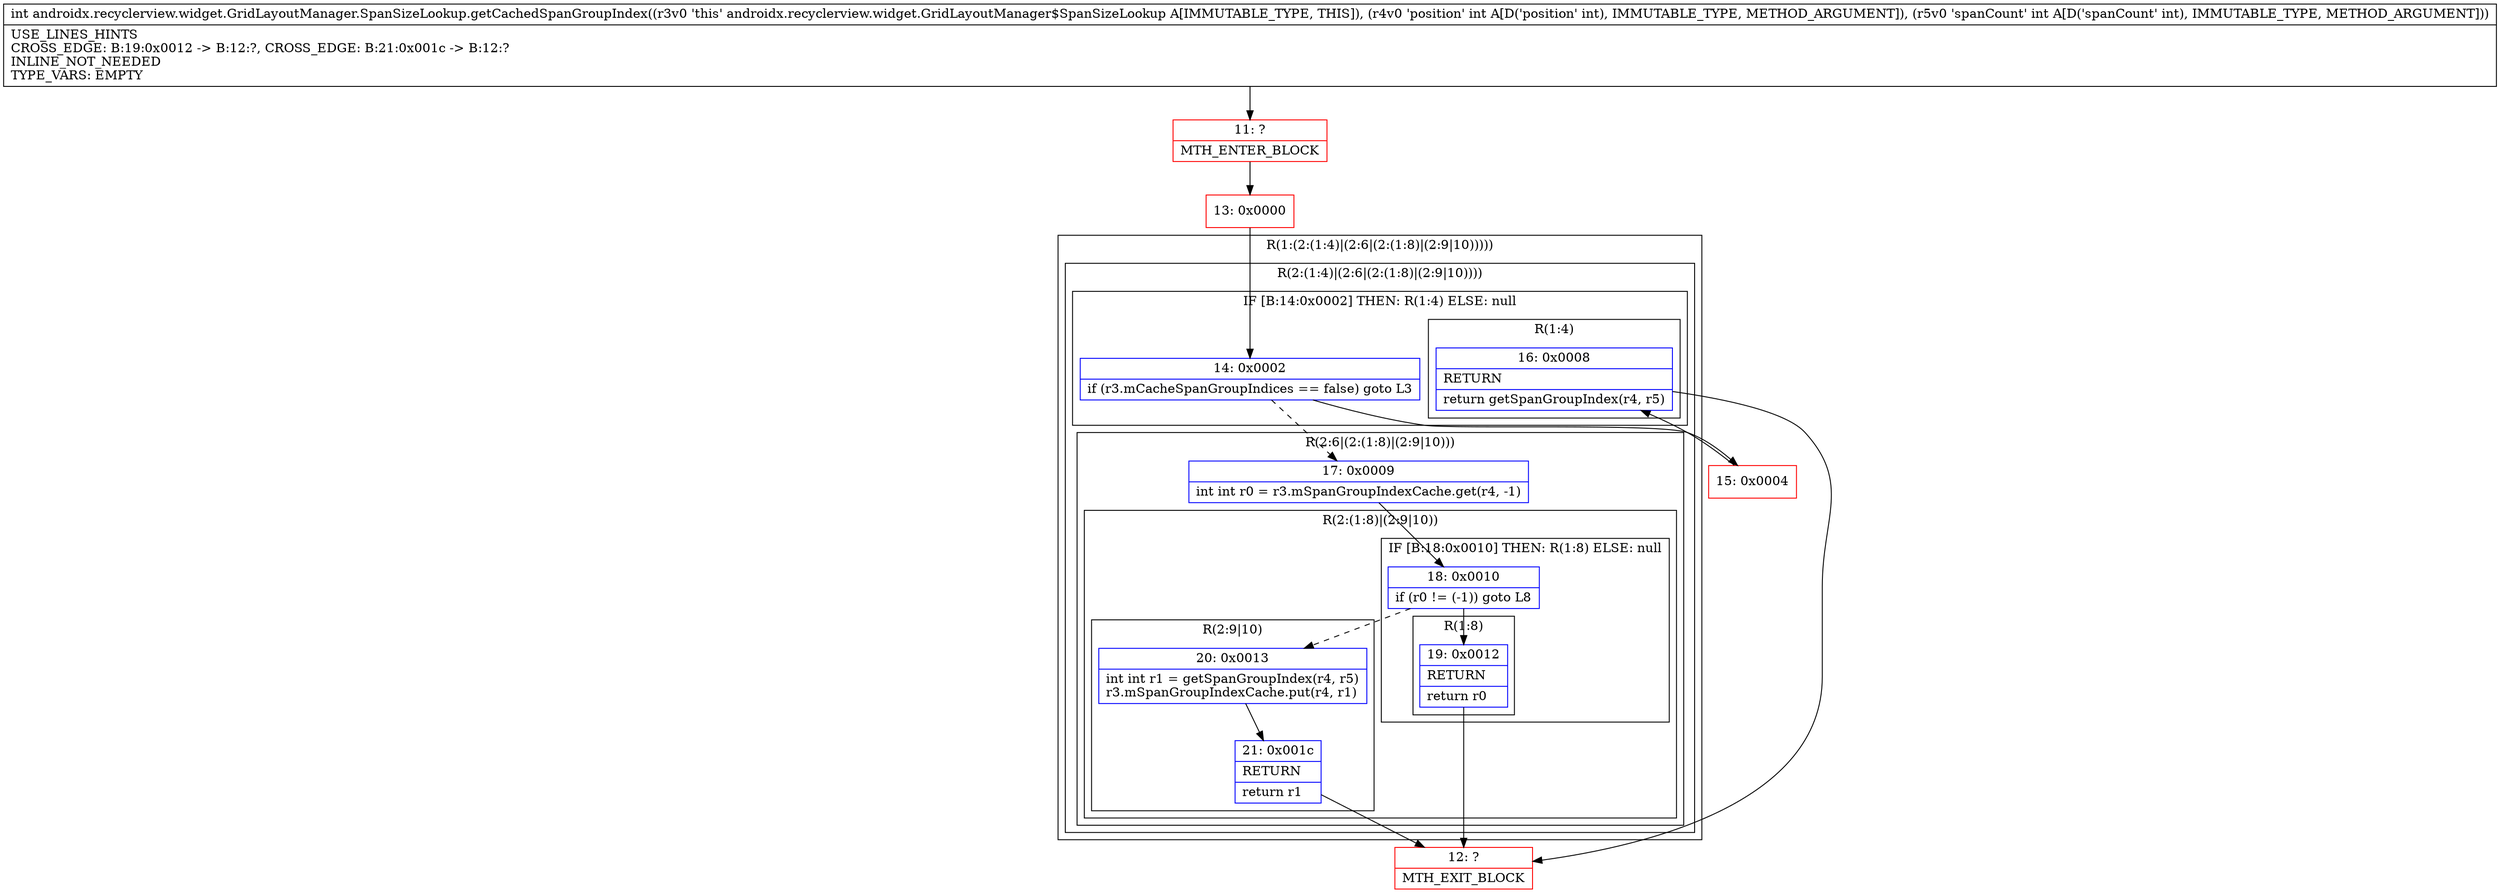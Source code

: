 digraph "CFG forandroidx.recyclerview.widget.GridLayoutManager.SpanSizeLookup.getCachedSpanGroupIndex(II)I" {
subgraph cluster_Region_2127118766 {
label = "R(1:(2:(1:4)|(2:6|(2:(1:8)|(2:9|10)))))";
node [shape=record,color=blue];
subgraph cluster_Region_1513553260 {
label = "R(2:(1:4)|(2:6|(2:(1:8)|(2:9|10))))";
node [shape=record,color=blue];
subgraph cluster_IfRegion_909506731 {
label = "IF [B:14:0x0002] THEN: R(1:4) ELSE: null";
node [shape=record,color=blue];
Node_14 [shape=record,label="{14\:\ 0x0002|if (r3.mCacheSpanGroupIndices == false) goto L3\l}"];
subgraph cluster_Region_566460337 {
label = "R(1:4)";
node [shape=record,color=blue];
Node_16 [shape=record,label="{16\:\ 0x0008|RETURN\l|return getSpanGroupIndex(r4, r5)\l}"];
}
}
subgraph cluster_Region_329205916 {
label = "R(2:6|(2:(1:8)|(2:9|10)))";
node [shape=record,color=blue];
Node_17 [shape=record,label="{17\:\ 0x0009|int int r0 = r3.mSpanGroupIndexCache.get(r4, \-1)\l}"];
subgraph cluster_Region_364088854 {
label = "R(2:(1:8)|(2:9|10))";
node [shape=record,color=blue];
subgraph cluster_IfRegion_538622212 {
label = "IF [B:18:0x0010] THEN: R(1:8) ELSE: null";
node [shape=record,color=blue];
Node_18 [shape=record,label="{18\:\ 0x0010|if (r0 != (\-1)) goto L8\l}"];
subgraph cluster_Region_1044851671 {
label = "R(1:8)";
node [shape=record,color=blue];
Node_19 [shape=record,label="{19\:\ 0x0012|RETURN\l|return r0\l}"];
}
}
subgraph cluster_Region_1958071580 {
label = "R(2:9|10)";
node [shape=record,color=blue];
Node_20 [shape=record,label="{20\:\ 0x0013|int int r1 = getSpanGroupIndex(r4, r5)\lr3.mSpanGroupIndexCache.put(r4, r1)\l}"];
Node_21 [shape=record,label="{21\:\ 0x001c|RETURN\l|return r1\l}"];
}
}
}
}
}
Node_11 [shape=record,color=red,label="{11\:\ ?|MTH_ENTER_BLOCK\l}"];
Node_13 [shape=record,color=red,label="{13\:\ 0x0000}"];
Node_15 [shape=record,color=red,label="{15\:\ 0x0004}"];
Node_12 [shape=record,color=red,label="{12\:\ ?|MTH_EXIT_BLOCK\l}"];
MethodNode[shape=record,label="{int androidx.recyclerview.widget.GridLayoutManager.SpanSizeLookup.getCachedSpanGroupIndex((r3v0 'this' androidx.recyclerview.widget.GridLayoutManager$SpanSizeLookup A[IMMUTABLE_TYPE, THIS]), (r4v0 'position' int A[D('position' int), IMMUTABLE_TYPE, METHOD_ARGUMENT]), (r5v0 'spanCount' int A[D('spanCount' int), IMMUTABLE_TYPE, METHOD_ARGUMENT]))  | USE_LINES_HINTS\lCROSS_EDGE: B:19:0x0012 \-\> B:12:?, CROSS_EDGE: B:21:0x001c \-\> B:12:?\lINLINE_NOT_NEEDED\lTYPE_VARS: EMPTY\l}"];
MethodNode -> Node_11;Node_14 -> Node_15;
Node_14 -> Node_17[style=dashed];
Node_16 -> Node_12;
Node_17 -> Node_18;
Node_18 -> Node_19;
Node_18 -> Node_20[style=dashed];
Node_19 -> Node_12;
Node_20 -> Node_21;
Node_21 -> Node_12;
Node_11 -> Node_13;
Node_13 -> Node_14;
Node_15 -> Node_16;
}


